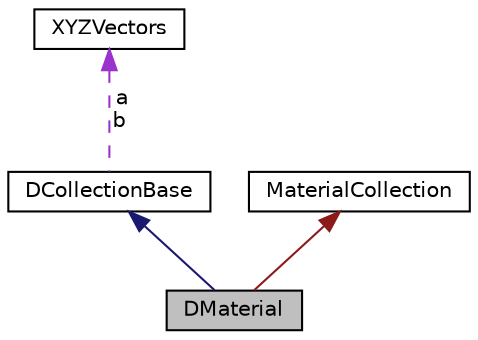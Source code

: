 digraph "DMaterial"
{
 // LATEX_PDF_SIZE
  edge [fontname="Helvetica",fontsize="10",labelfontname="Helvetica",labelfontsize="10"];
  node [fontname="Helvetica",fontsize="10",shape=record];
  Node1 [label="DMaterial",height=0.2,width=0.4,color="black", fillcolor="grey75", style="filled", fontcolor="black",tooltip=" "];
  Node2 -> Node1 [dir="back",color="midnightblue",fontsize="10",style="solid",fontname="Helvetica"];
  Node2 [label="DCollectionBase",height=0.2,width=0.4,color="black", fillcolor="white", style="filled",URL="$classDCollectionBase.html",tooltip=" "];
  Node3 -> Node2 [dir="back",color="darkorchid3",fontsize="10",style="dashed",label=" a\nb" ,fontname="Helvetica"];
  Node3 [label="XYZVectors",height=0.2,width=0.4,color="black", fillcolor="white", style="filled",URL="$classXYZVectors.html",tooltip=" "];
  Node4 -> Node1 [dir="back",color="firebrick4",fontsize="10",style="solid",fontname="Helvetica"];
  Node4 [label="MaterialCollection",height=0.2,width=0.4,color="black", fillcolor="white", style="filled",URL="$classMaterialCollection.html",tooltip=" "];
}
